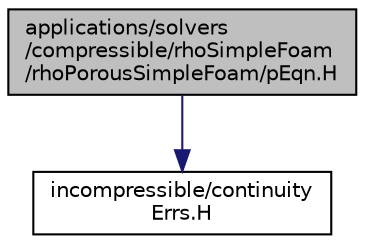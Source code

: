 digraph "applications/solvers/compressible/rhoSimpleFoam/rhoPorousSimpleFoam/pEqn.H"
{
  bgcolor="transparent";
  edge [fontname="Helvetica",fontsize="10",labelfontname="Helvetica",labelfontsize="10"];
  node [fontname="Helvetica",fontsize="10",shape=record];
  Node1 [label="applications/solvers\l/compressible/rhoSimpleFoam\l/rhoPorousSimpleFoam/pEqn.H",height=0.2,width=0.4,color="black", fillcolor="grey75", style="filled", fontcolor="black"];
  Node1 -> Node2 [color="midnightblue",fontsize="10",style="solid",fontname="Helvetica"];
  Node2 [label="incompressible/continuity\lErrs.H",height=0.2,width=0.4,color="black",URL="$a05298.html",tooltip="Calculates and prints the continuity errors. "];
}
